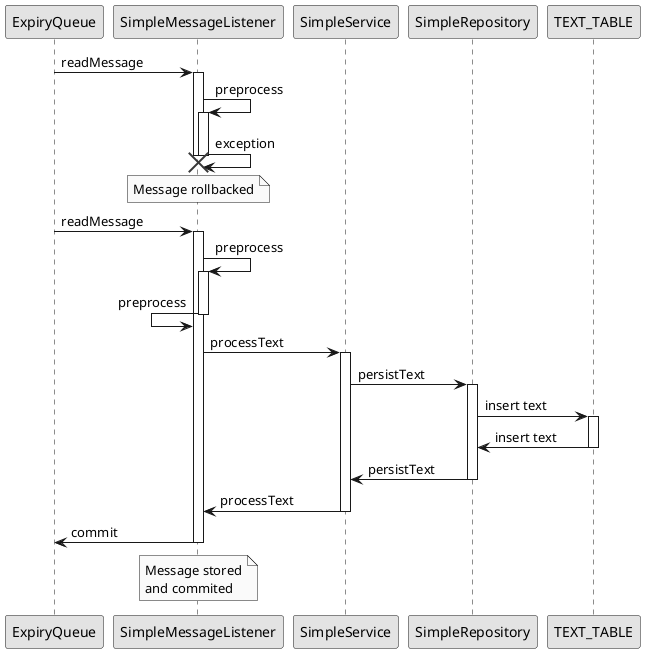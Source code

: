 @startuml
skinparam monochrome true

participant "ExpiryQueue" as mq
participant "SimpleMessageListener" as sml
participant "SimpleService" as ss
participant "SimpleRepository" as sr
participant "TEXT_TABLE" as tt

mq -> sml : readMessage
activate sml

sml -> sml : preprocess
activate sml
sml -> sml : exception
deactivate sml
destroy sml

note over sml
  Message rollbacked
end note

mq -> sml : readMessage
activate sml

sml -> sml : preprocess
activate sml
sml <- sml : preprocess
deactivate sml

sml -> ss : processText
activate ss

ss -> sr : persistText
activate sr

sr -> tt : insert text
activate tt

sr <- tt : insert text
deactivate tt

ss <- sr : persistText
deactivate sr

sml <- ss : processText
deactivate ss

mq <- sml : commit
deactivate sml

note over sml
  Message stored
  and commited
end note

@enduml